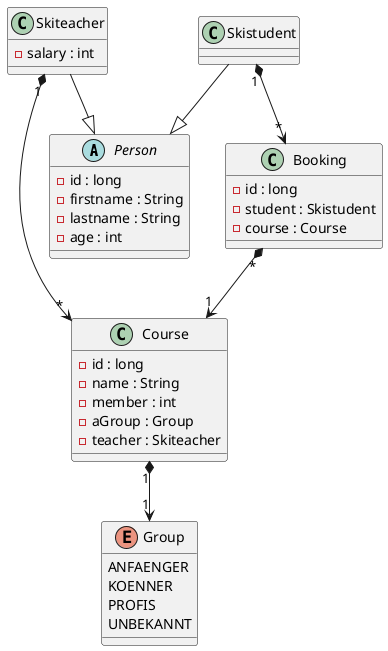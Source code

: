 @startuml

abstract class Person {
- id : long
- firstname : String
- lastname : String
- age : int
}

class Skiteacher {
- salary : int
}

class Skistudent{
}

class Course{
- id : long
- name : String
- member : int
- aGroup : Group
- teacher : Skiteacher
}

class Booking{
- id : long
- student : Skistudent
- course : Course
}

enum Group {
ANFAENGER
KOENNER
PROFIS
UNBEKANNT
}

Skiteacher "1" *--> "*" Course
Skistudent "1" *--> "*" Booking
Booking "*" *--> "1" Course
Skiteacher --|> Person
Skistudent --|> Person
Course "1" *--> "1" Group
@enduml
